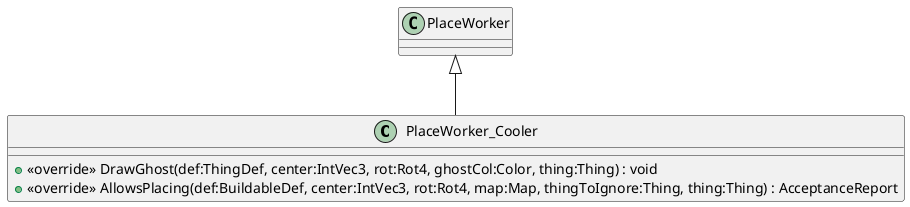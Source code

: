 @startuml
class PlaceWorker_Cooler {
    + <<override>> DrawGhost(def:ThingDef, center:IntVec3, rot:Rot4, ghostCol:Color, thing:Thing) : void
    + <<override>> AllowsPlacing(def:BuildableDef, center:IntVec3, rot:Rot4, map:Map, thingToIgnore:Thing, thing:Thing) : AcceptanceReport
}
PlaceWorker <|-- PlaceWorker_Cooler
@enduml
